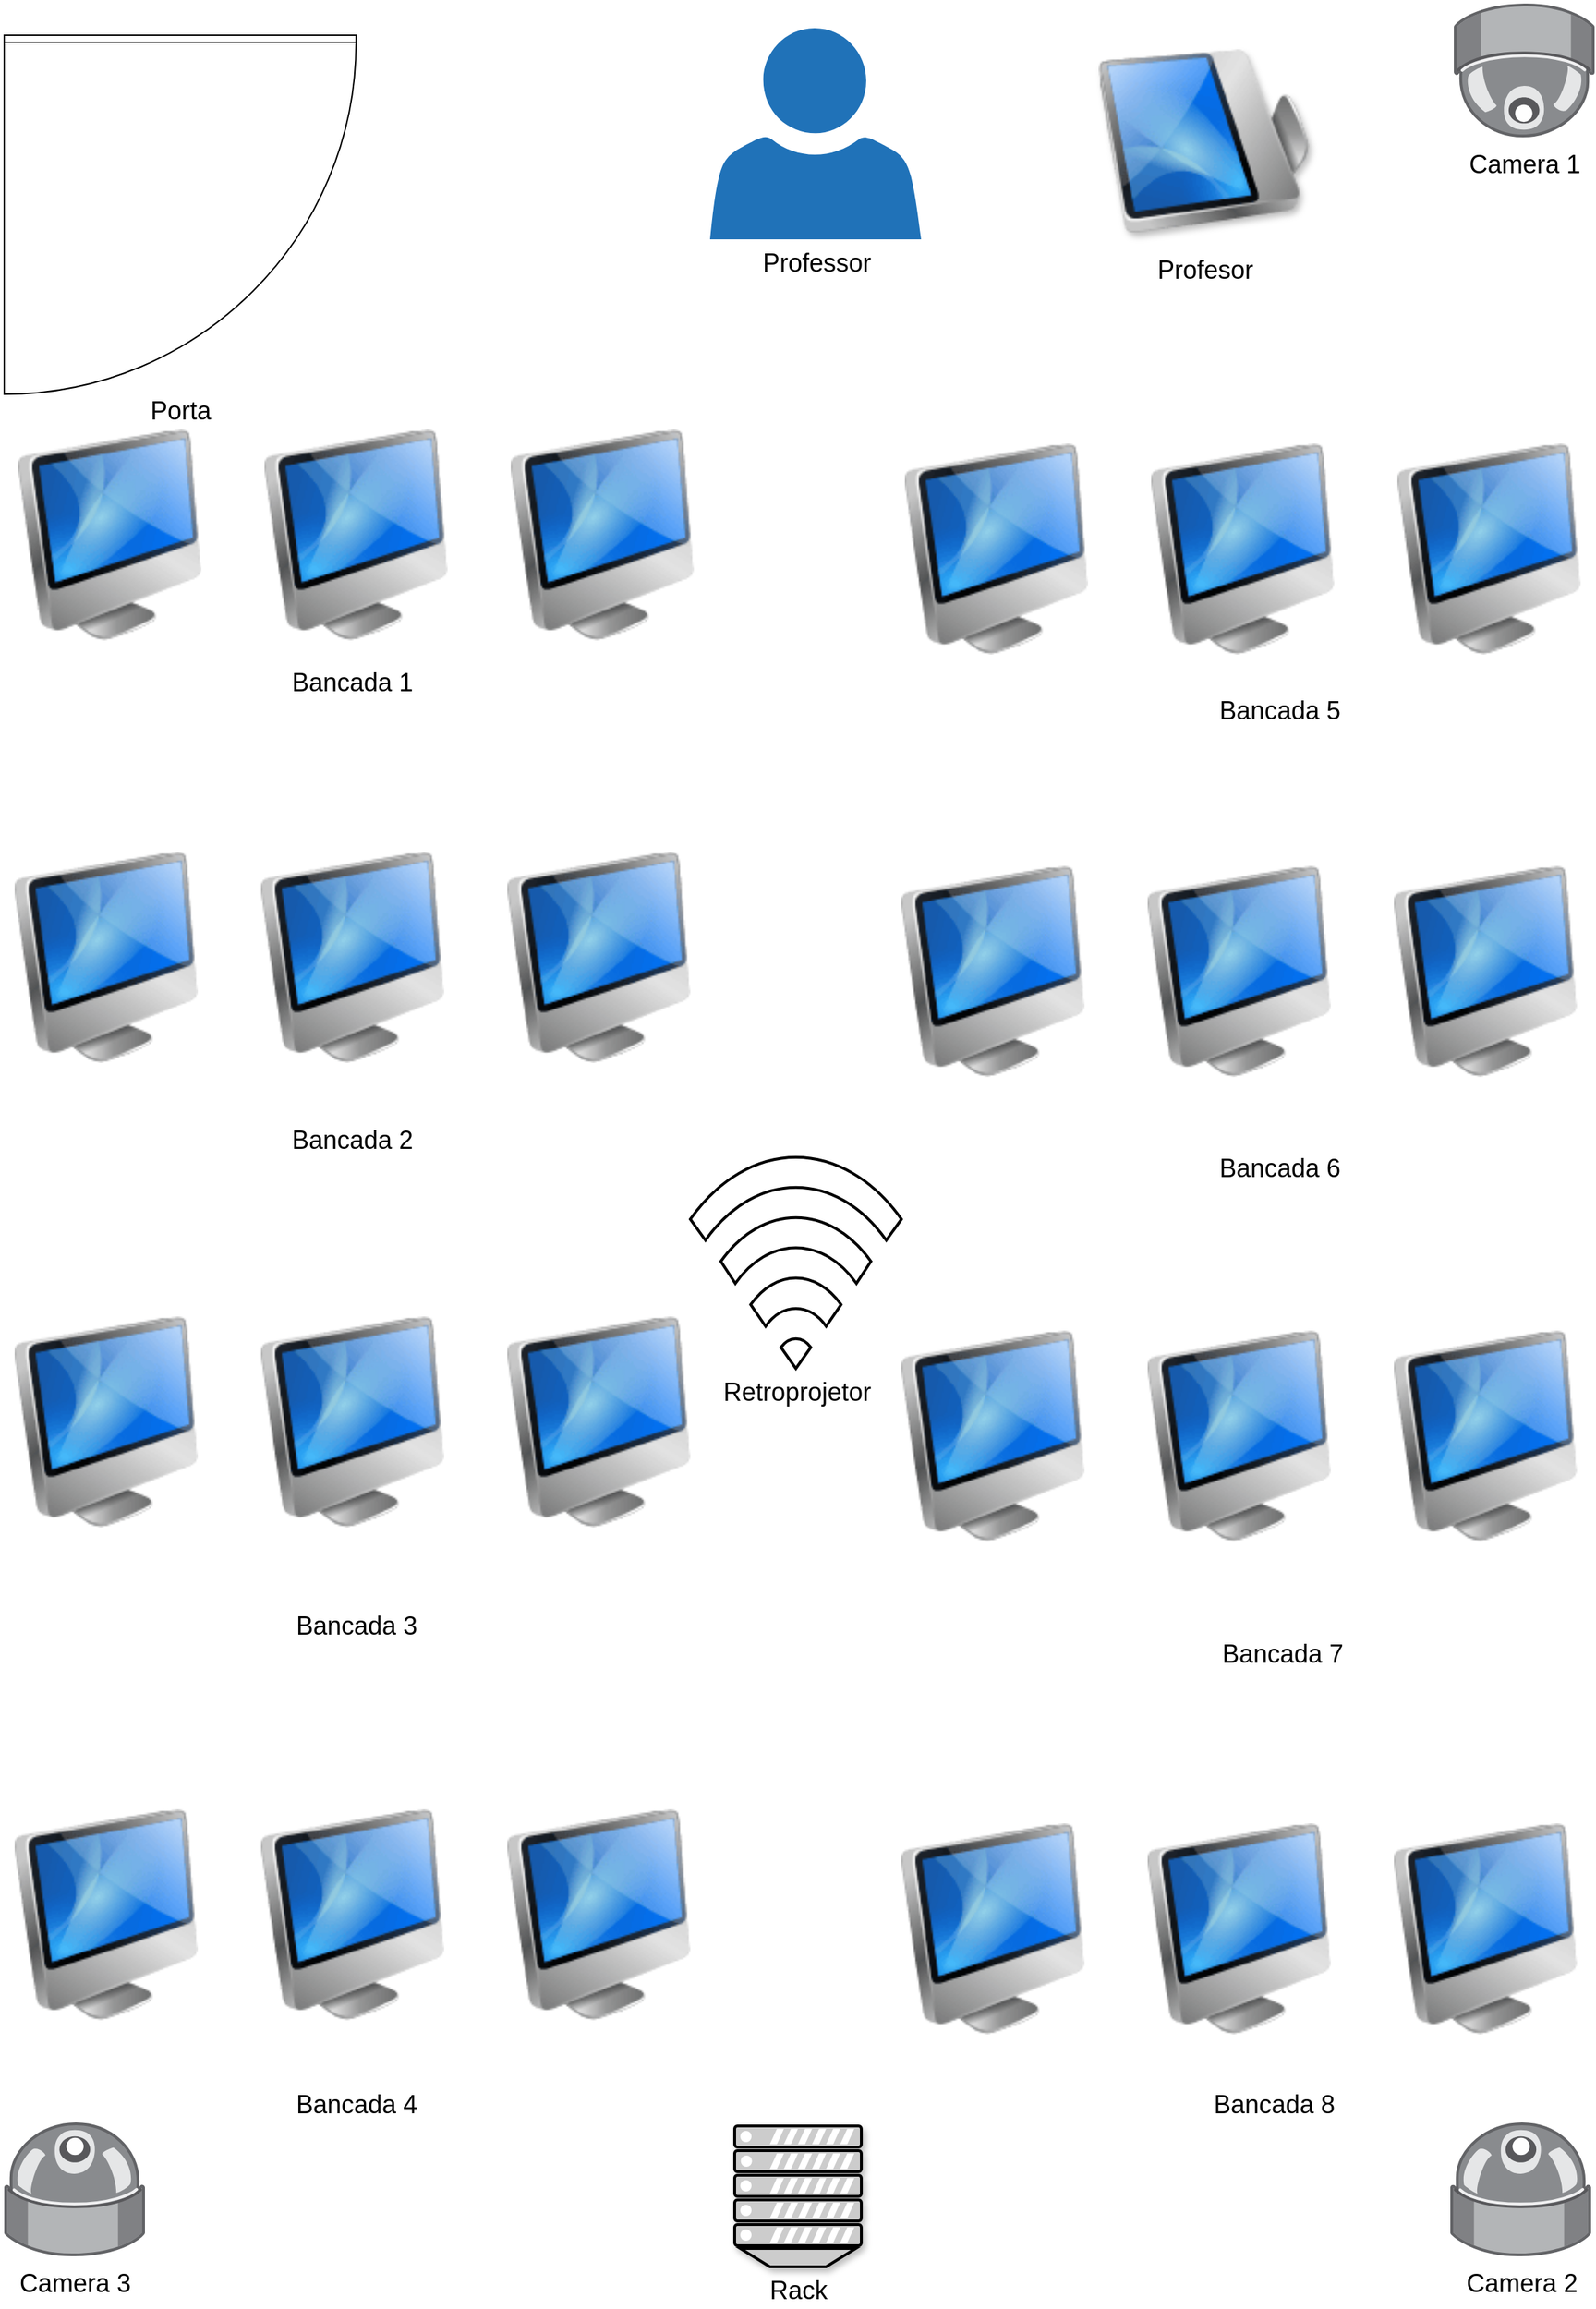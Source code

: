 <mxfile version="10.6.3" type="github"><diagram id="YvRBkcpx1CeeRfVkP2bW" name="Página-1"><mxGraphModel dx="1660" dy="1613" grid="1" gridSize="10" guides="0" tooltips="1" connect="0" arrows="0" fold="1" page="1" pageScale="1" pageWidth="1169" pageHeight="1654" background="none" math="0" shadow="0"><root><mxCell id="0"/><mxCell id="1" parent="0"/><mxCell id="-GlGFQ3hHlZBgSidb8LR-11" value="Porta" style="verticalLabelPosition=bottom;html=1;verticalAlign=top;align=center;shape=mxgraph.floorplan.doorLeft;fontSize=18;" parent="1" vertex="1"><mxGeometry x="20" y="30" width="250" height="250" as="geometry"/></mxCell><mxCell id="-GlGFQ3hHlZBgSidb8LR-12" value="" style="image;html=1;labelBackgroundColor=#ffffff;image=img/lib/clip_art/computers/iMac_128x128.png" parent="1" vertex="1"><mxGeometry x="20" y="310" width="150" height="150" as="geometry"/></mxCell><mxCell id="-GlGFQ3hHlZBgSidb8LR-13" value="" style="image;html=1;labelBackgroundColor=#ffffff;image=img/lib/clip_art/computers/iMac_128x128.png" parent="1" vertex="1"><mxGeometry x="195" y="310" width="150" height="150" as="geometry"/></mxCell><mxCell id="-GlGFQ3hHlZBgSidb8LR-14" value="" style="image;html=1;labelBackgroundColor=#ffffff;image=img/lib/clip_art/computers/iMac_128x128.png" parent="1" vertex="1"><mxGeometry x="370" y="310" width="150" height="150" as="geometry"/></mxCell><mxCell id="-GlGFQ3hHlZBgSidb8LR-15" value="" style="image;html=1;labelBackgroundColor=#ffffff;image=img/lib/clip_art/computers/iMac_128x128.png" parent="1" vertex="1"><mxGeometry x="650" y="320" width="150" height="150" as="geometry"/></mxCell><mxCell id="-GlGFQ3hHlZBgSidb8LR-16" value="" style="image;html=1;labelBackgroundColor=#ffffff;image=img/lib/clip_art/computers/iMac_128x128.png" parent="1" vertex="1"><mxGeometry x="825" y="320" width="150" height="150" as="geometry"/></mxCell><mxCell id="-GlGFQ3hHlZBgSidb8LR-17" value="" style="image;html=1;labelBackgroundColor=#ffffff;image=img/lib/clip_art/computers/iMac_128x128.png" parent="1" vertex="1"><mxGeometry x="1000" y="320" width="150" height="150" as="geometry"/></mxCell><mxCell id="-GlGFQ3hHlZBgSidb8LR-18" value="" style="image;html=1;labelBackgroundColor=#ffffff;image=img/lib/clip_art/computers/iMac_128x128.png" parent="1" vertex="1"><mxGeometry x="17.5" y="610" width="150" height="150" as="geometry"/></mxCell><mxCell id="-GlGFQ3hHlZBgSidb8LR-19" value="" style="image;html=1;labelBackgroundColor=#ffffff;image=img/lib/clip_art/computers/iMac_128x128.png" parent="1" vertex="1"><mxGeometry x="192.5" y="610" width="150" height="150" as="geometry"/></mxCell><mxCell id="-GlGFQ3hHlZBgSidb8LR-20" value="" style="image;html=1;labelBackgroundColor=#ffffff;image=img/lib/clip_art/computers/iMac_128x128.png" parent="1" vertex="1"><mxGeometry x="367.5" y="610" width="150" height="150" as="geometry"/></mxCell><mxCell id="-GlGFQ3hHlZBgSidb8LR-21" value="" style="image;html=1;labelBackgroundColor=#ffffff;image=img/lib/clip_art/computers/iMac_128x128.png" parent="1" vertex="1"><mxGeometry x="647.5" y="620" width="150" height="150" as="geometry"/></mxCell><mxCell id="-GlGFQ3hHlZBgSidb8LR-22" value="" style="image;html=1;labelBackgroundColor=#ffffff;image=img/lib/clip_art/computers/iMac_128x128.png" parent="1" vertex="1"><mxGeometry x="822.5" y="620" width="150" height="150" as="geometry"/></mxCell><mxCell id="-GlGFQ3hHlZBgSidb8LR-23" value="" style="image;html=1;labelBackgroundColor=#ffffff;image=img/lib/clip_art/computers/iMac_128x128.png" parent="1" vertex="1"><mxGeometry x="997.5" y="620" width="150" height="150" as="geometry"/></mxCell><mxCell id="-GlGFQ3hHlZBgSidb8LR-24" value="" style="image;html=1;labelBackgroundColor=#ffffff;image=img/lib/clip_art/computers/iMac_128x128.png" parent="1" vertex="1"><mxGeometry x="17.5" y="940" width="150" height="150" as="geometry"/></mxCell><mxCell id="-GlGFQ3hHlZBgSidb8LR-25" value="" style="image;html=1;labelBackgroundColor=#ffffff;image=img/lib/clip_art/computers/iMac_128x128.png" parent="1" vertex="1"><mxGeometry x="192.5" y="940" width="150" height="150" as="geometry"/></mxCell><mxCell id="-GlGFQ3hHlZBgSidb8LR-26" value="" style="image;html=1;labelBackgroundColor=#ffffff;image=img/lib/clip_art/computers/iMac_128x128.png" parent="1" vertex="1"><mxGeometry x="367.5" y="940" width="150" height="150" as="geometry"/></mxCell><mxCell id="-GlGFQ3hHlZBgSidb8LR-27" value="" style="image;html=1;labelBackgroundColor=#ffffff;image=img/lib/clip_art/computers/iMac_128x128.png" parent="1" vertex="1"><mxGeometry x="647.5" y="950" width="150" height="150" as="geometry"/></mxCell><mxCell id="-GlGFQ3hHlZBgSidb8LR-28" value="" style="image;html=1;labelBackgroundColor=#ffffff;image=img/lib/clip_art/computers/iMac_128x128.png" parent="1" vertex="1"><mxGeometry x="822.5" y="950" width="150" height="150" as="geometry"/></mxCell><mxCell id="-GlGFQ3hHlZBgSidb8LR-29" value="" style="image;html=1;labelBackgroundColor=#ffffff;image=img/lib/clip_art/computers/iMac_128x128.png" parent="1" vertex="1"><mxGeometry x="997.5" y="950" width="150" height="150" as="geometry"/></mxCell><mxCell id="-GlGFQ3hHlZBgSidb8LR-30" value="" style="image;html=1;labelBackgroundColor=#ffffff;image=img/lib/clip_art/computers/iMac_128x128.png" parent="1" vertex="1"><mxGeometry x="17.5" y="1290" width="150" height="150" as="geometry"/></mxCell><mxCell id="-GlGFQ3hHlZBgSidb8LR-31" value="" style="image;html=1;labelBackgroundColor=#ffffff;image=img/lib/clip_art/computers/iMac_128x128.png" parent="1" vertex="1"><mxGeometry x="192.5" y="1290" width="150" height="150" as="geometry"/></mxCell><mxCell id="-GlGFQ3hHlZBgSidb8LR-32" value="" style="image;html=1;labelBackgroundColor=#ffffff;image=img/lib/clip_art/computers/iMac_128x128.png" parent="1" vertex="1"><mxGeometry x="367.5" y="1290" width="150" height="150" as="geometry"/></mxCell><mxCell id="-GlGFQ3hHlZBgSidb8LR-33" value="" style="image;html=1;labelBackgroundColor=#ffffff;image=img/lib/clip_art/computers/iMac_128x128.png" parent="1" vertex="1"><mxGeometry x="647.5" y="1300" width="150" height="150" as="geometry"/></mxCell><mxCell id="-GlGFQ3hHlZBgSidb8LR-34" value="" style="image;html=1;labelBackgroundColor=#ffffff;image=img/lib/clip_art/computers/iMac_128x128.png" parent="1" vertex="1"><mxGeometry x="822.5" y="1300" width="150" height="150" as="geometry"/></mxCell><mxCell id="-GlGFQ3hHlZBgSidb8LR-35" value="" style="image;html=1;labelBackgroundColor=#ffffff;image=img/lib/clip_art/computers/iMac_128x128.png" parent="1" vertex="1"><mxGeometry x="997.5" y="1300" width="150" height="150" as="geometry"/></mxCell><mxCell id="-GlGFQ3hHlZBgSidb8LR-36" value="Profesor" style="image;html=1;labelBackgroundColor=#ffffff;image=img/lib/clip_art/computers/iMac_128x128.png;fontSize=18;direction=north;shadow=1;" parent="1" vertex="1"><mxGeometry x="797.5" y="30" width="150" height="150" as="geometry"/></mxCell><mxCell id="-GlGFQ3hHlZBgSidb8LR-39" value="Professor" style="shadow=0;dashed=0;html=1;strokeColor=none;labelPosition=center;verticalLabelPosition=bottom;verticalAlign=top;outlineConnect=0;align=center;shape=mxgraph.office.users.user;fillColor=#2072B8;fontSize=18;" parent="1" vertex="1"><mxGeometry x="521.5" y="25" width="150" height="150" as="geometry"/></mxCell><mxCell id="ugU7lIVXQ1bSRx1fVHT6-1" value="Bancada 1" style="text;html=1;strokeColor=none;fillColor=none;align=center;verticalAlign=middle;whiteSpace=wrap;rounded=0;fontSize=18;" vertex="1" parent="1"><mxGeometry x="221" y="480" width="93" height="20" as="geometry"/></mxCell><mxCell id="ugU7lIVXQ1bSRx1fVHT6-2" value="Bancada 2" style="text;html=1;strokeColor=none;fillColor=none;align=center;verticalAlign=middle;whiteSpace=wrap;rounded=0;fontSize=18;" vertex="1" parent="1"><mxGeometry x="221" y="805" width="93" height="20" as="geometry"/></mxCell><mxCell id="ugU7lIVXQ1bSRx1fVHT6-3" value="Bancada 3" style="text;html=1;strokeColor=none;fillColor=none;align=center;verticalAlign=middle;whiteSpace=wrap;rounded=0;fontSize=18;" vertex="1" parent="1"><mxGeometry x="223.5" y="1150" width="93" height="20" as="geometry"/></mxCell><mxCell id="ugU7lIVXQ1bSRx1fVHT6-4" value="Bancada 4" style="text;html=1;strokeColor=none;fillColor=none;align=center;verticalAlign=middle;whiteSpace=wrap;rounded=0;fontSize=18;" vertex="1" parent="1"><mxGeometry x="223.5" y="1490" width="93" height="20" as="geometry"/></mxCell><mxCell id="ugU7lIVXQ1bSRx1fVHT6-7" value="Bancada 5" style="text;html=1;strokeColor=none;fillColor=none;align=center;verticalAlign=middle;whiteSpace=wrap;rounded=0;fontSize=18;" vertex="1" parent="1"><mxGeometry x="879.5" y="500" width="93" height="20" as="geometry"/></mxCell><mxCell id="ugU7lIVXQ1bSRx1fVHT6-8" value="Bancada 6" style="text;html=1;strokeColor=none;fillColor=none;align=center;verticalAlign=middle;whiteSpace=wrap;rounded=0;fontSize=18;" vertex="1" parent="1"><mxGeometry x="879.5" y="825" width="93" height="20" as="geometry"/></mxCell><mxCell id="ugU7lIVXQ1bSRx1fVHT6-9" value="Bancada 7" style="text;html=1;strokeColor=none;fillColor=none;align=center;verticalAlign=middle;whiteSpace=wrap;rounded=0;fontSize=18;" vertex="1" parent="1"><mxGeometry x="882" y="1170" width="93" height="20" as="geometry"/></mxCell><mxCell id="ugU7lIVXQ1bSRx1fVHT6-10" value="Bancada 8" style="text;html=1;strokeColor=none;fillColor=none;align=center;verticalAlign=middle;whiteSpace=wrap;rounded=0;fontSize=18;" vertex="1" parent="1"><mxGeometry x="876" y="1490" width="93" height="20" as="geometry"/></mxCell><mxCell id="ugU7lIVXQ1bSRx1fVHT6-11" value="Camera 3" style="points=[];html=1;align=center;shadow=0;dashed=0;image;image=img/lib/allied_telesis/security/Surveillance_Camera_Ceiling.svg;fontSize=18;direction=west;" vertex="1" parent="1"><mxGeometry x="20" y="1510" width="100" height="100" as="geometry"/></mxCell><mxCell id="ugU7lIVXQ1bSRx1fVHT6-12" value="Camera 2" style="points=[];html=1;align=center;shadow=0;dashed=0;image;image=img/lib/allied_telesis/security/Surveillance_Camera_Ceiling.svg;fontSize=18;direction=west;" vertex="1" parent="1"><mxGeometry x="1047.5" y="1510" width="100" height="100" as="geometry"/></mxCell><mxCell id="ugU7lIVXQ1bSRx1fVHT6-13" value="Camera 1" style="points=[];html=1;align=center;shadow=0;dashed=0;image;image=img/lib/allied_telesis/security/Surveillance_Camera_Ceiling.svg;fontSize=18;direction=east;" vertex="1" parent="1"><mxGeometry x="1050" y="5" width="100" height="100" as="geometry"/></mxCell><mxCell id="ugU7lIVXQ1bSRx1fVHT6-16" value="Rack" style="fontColor=#000000;verticalAlign=top;verticalLabelPosition=bottom;labelPosition=center;align=center;html=1;outlineConnect=0;fillColor=#CCCCCC;strokeColor=#000000;gradientColor=none;gradientDirection=north;strokeWidth=2;shape=mxgraph.networks.server;shadow=1;fontSize=18;direction=west;" vertex="1" parent="1"><mxGeometry x="539" y="1515" width="90" height="100" as="geometry"/></mxCell><mxCell id="ugU7lIVXQ1bSRx1fVHT6-17" value="Retroprojetor" style="html=1;verticalLabelPosition=bottom;align=center;labelBackgroundColor=#ffffff;verticalAlign=top;strokeWidth=2;strokeColor=#000000;fillColor=#ffffff;shadow=0;dashed=0;shape=mxgraph.ios7.icons.wifi;fontSize=18;fontColor=#000000;" vertex="1" parent="1"><mxGeometry x="507.5" y="827" width="150" height="150" as="geometry"/></mxCell></root></mxGraphModel></diagram></mxfile>